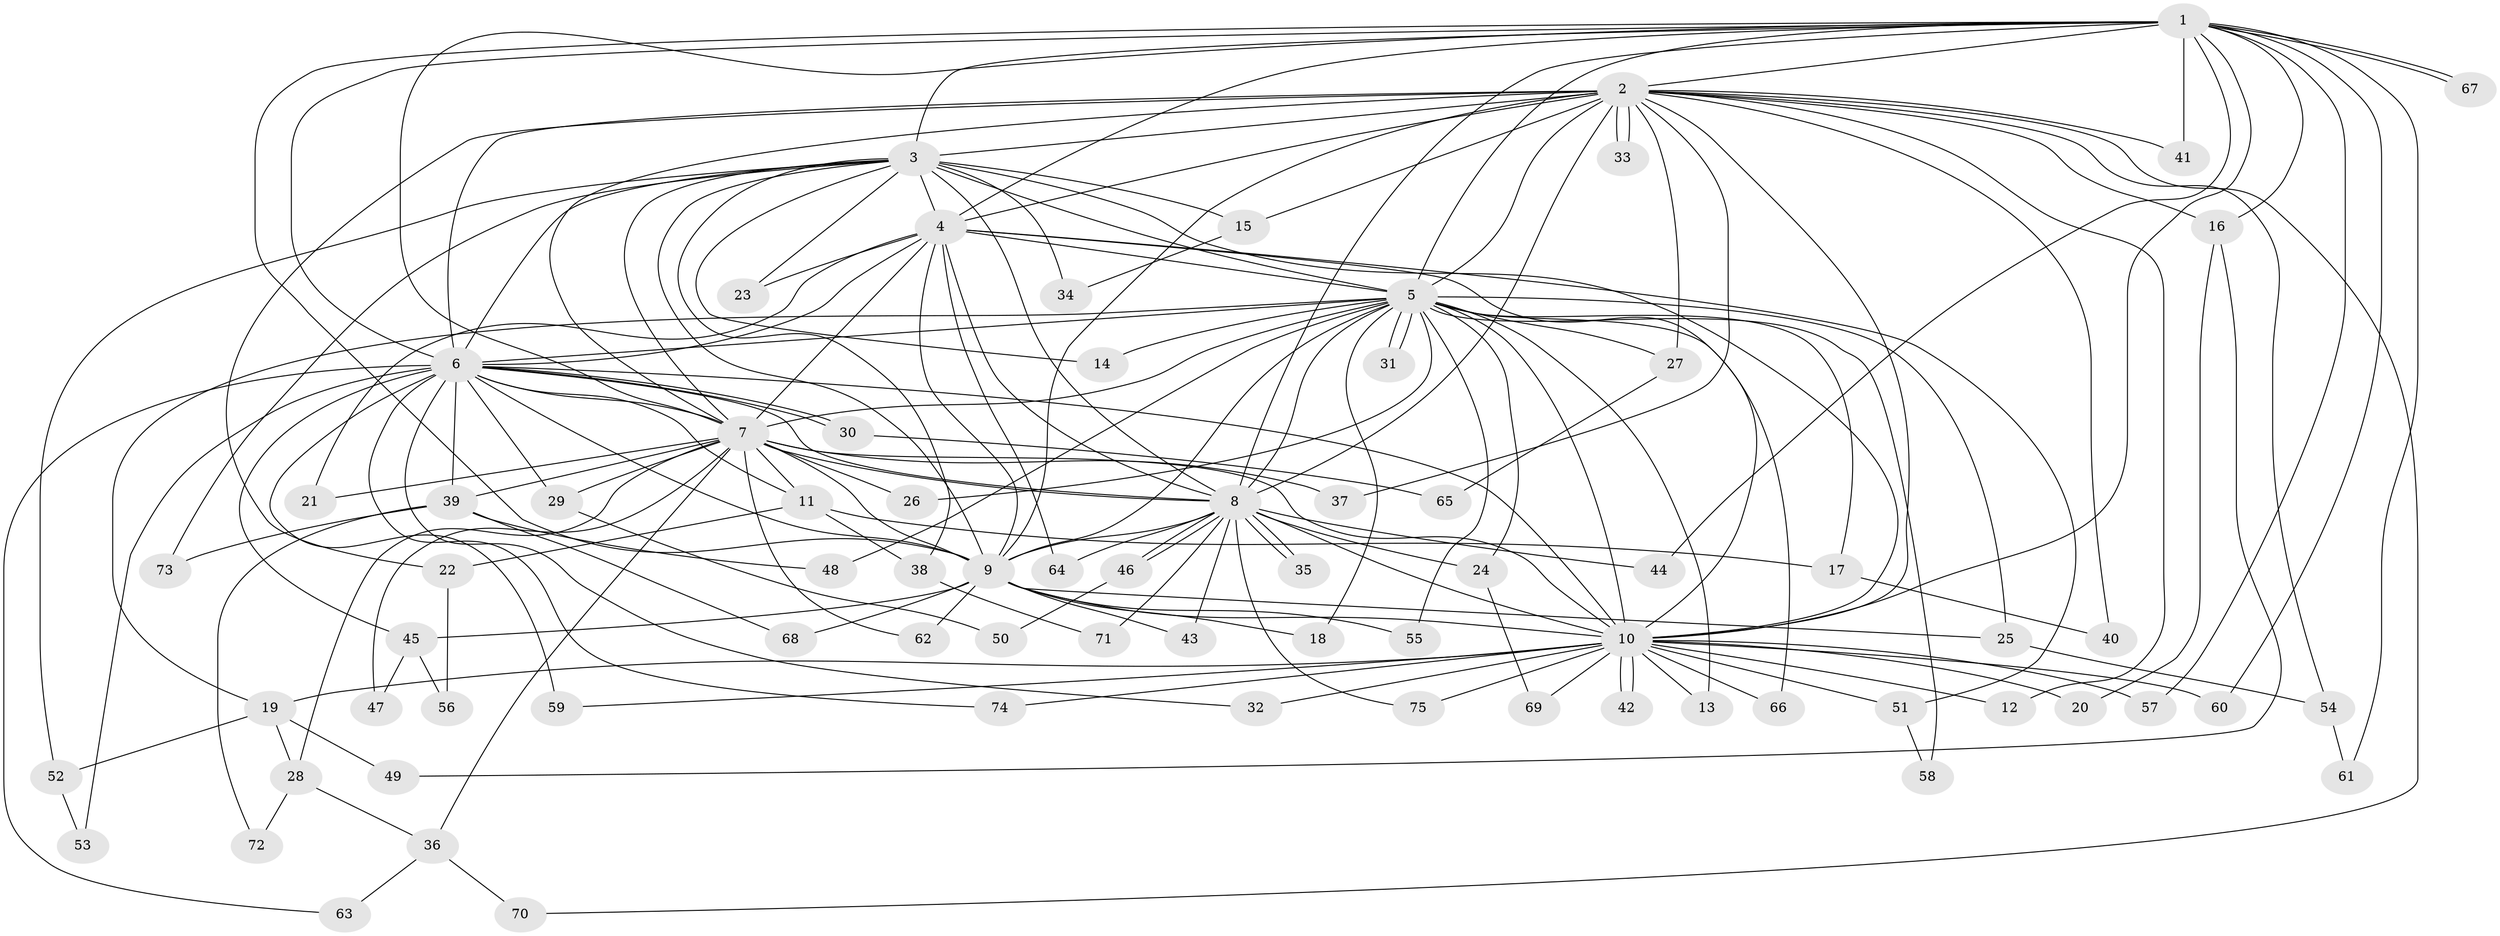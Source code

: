 // Generated by graph-tools (version 1.1) at 2025/34/03/09/25 02:34:54]
// undirected, 75 vertices, 175 edges
graph export_dot {
graph [start="1"]
  node [color=gray90,style=filled];
  1;
  2;
  3;
  4;
  5;
  6;
  7;
  8;
  9;
  10;
  11;
  12;
  13;
  14;
  15;
  16;
  17;
  18;
  19;
  20;
  21;
  22;
  23;
  24;
  25;
  26;
  27;
  28;
  29;
  30;
  31;
  32;
  33;
  34;
  35;
  36;
  37;
  38;
  39;
  40;
  41;
  42;
  43;
  44;
  45;
  46;
  47;
  48;
  49;
  50;
  51;
  52;
  53;
  54;
  55;
  56;
  57;
  58;
  59;
  60;
  61;
  62;
  63;
  64;
  65;
  66;
  67;
  68;
  69;
  70;
  71;
  72;
  73;
  74;
  75;
  1 -- 2;
  1 -- 3;
  1 -- 4;
  1 -- 5;
  1 -- 6;
  1 -- 7;
  1 -- 8;
  1 -- 9;
  1 -- 10;
  1 -- 16;
  1 -- 41;
  1 -- 44;
  1 -- 57;
  1 -- 60;
  1 -- 61;
  1 -- 67;
  1 -- 67;
  2 -- 3;
  2 -- 4;
  2 -- 5;
  2 -- 6;
  2 -- 7;
  2 -- 8;
  2 -- 9;
  2 -- 10;
  2 -- 12;
  2 -- 15;
  2 -- 16;
  2 -- 22;
  2 -- 27;
  2 -- 33;
  2 -- 33;
  2 -- 37;
  2 -- 40;
  2 -- 41;
  2 -- 54;
  2 -- 70;
  3 -- 4;
  3 -- 5;
  3 -- 6;
  3 -- 7;
  3 -- 8;
  3 -- 9;
  3 -- 10;
  3 -- 14;
  3 -- 15;
  3 -- 23;
  3 -- 34;
  3 -- 38;
  3 -- 52;
  3 -- 73;
  4 -- 5;
  4 -- 6;
  4 -- 7;
  4 -- 8;
  4 -- 9;
  4 -- 10;
  4 -- 21;
  4 -- 23;
  4 -- 51;
  4 -- 64;
  5 -- 6;
  5 -- 7;
  5 -- 8;
  5 -- 9;
  5 -- 10;
  5 -- 13;
  5 -- 14;
  5 -- 17;
  5 -- 18;
  5 -- 19;
  5 -- 24;
  5 -- 25;
  5 -- 26;
  5 -- 27;
  5 -- 31;
  5 -- 31;
  5 -- 48;
  5 -- 55;
  5 -- 58;
  5 -- 66;
  6 -- 7;
  6 -- 8;
  6 -- 9;
  6 -- 10;
  6 -- 11;
  6 -- 29;
  6 -- 30;
  6 -- 30;
  6 -- 32;
  6 -- 39;
  6 -- 45;
  6 -- 53;
  6 -- 59;
  6 -- 63;
  6 -- 74;
  7 -- 8;
  7 -- 9;
  7 -- 10;
  7 -- 11;
  7 -- 21;
  7 -- 26;
  7 -- 28;
  7 -- 29;
  7 -- 36;
  7 -- 37;
  7 -- 39;
  7 -- 47;
  7 -- 62;
  8 -- 9;
  8 -- 10;
  8 -- 24;
  8 -- 35;
  8 -- 35;
  8 -- 43;
  8 -- 44;
  8 -- 46;
  8 -- 46;
  8 -- 64;
  8 -- 71;
  8 -- 75;
  9 -- 10;
  9 -- 18;
  9 -- 25;
  9 -- 43;
  9 -- 45;
  9 -- 55;
  9 -- 62;
  9 -- 68;
  10 -- 12;
  10 -- 13;
  10 -- 19;
  10 -- 20;
  10 -- 32;
  10 -- 42;
  10 -- 42;
  10 -- 51;
  10 -- 57;
  10 -- 59;
  10 -- 60;
  10 -- 66;
  10 -- 69;
  10 -- 74;
  10 -- 75;
  11 -- 17;
  11 -- 22;
  11 -- 38;
  15 -- 34;
  16 -- 20;
  16 -- 49;
  17 -- 40;
  19 -- 28;
  19 -- 49;
  19 -- 52;
  22 -- 56;
  24 -- 69;
  25 -- 54;
  27 -- 65;
  28 -- 36;
  28 -- 72;
  29 -- 50;
  30 -- 65;
  36 -- 63;
  36 -- 70;
  38 -- 71;
  39 -- 48;
  39 -- 68;
  39 -- 72;
  39 -- 73;
  45 -- 47;
  45 -- 56;
  46 -- 50;
  51 -- 58;
  52 -- 53;
  54 -- 61;
}
